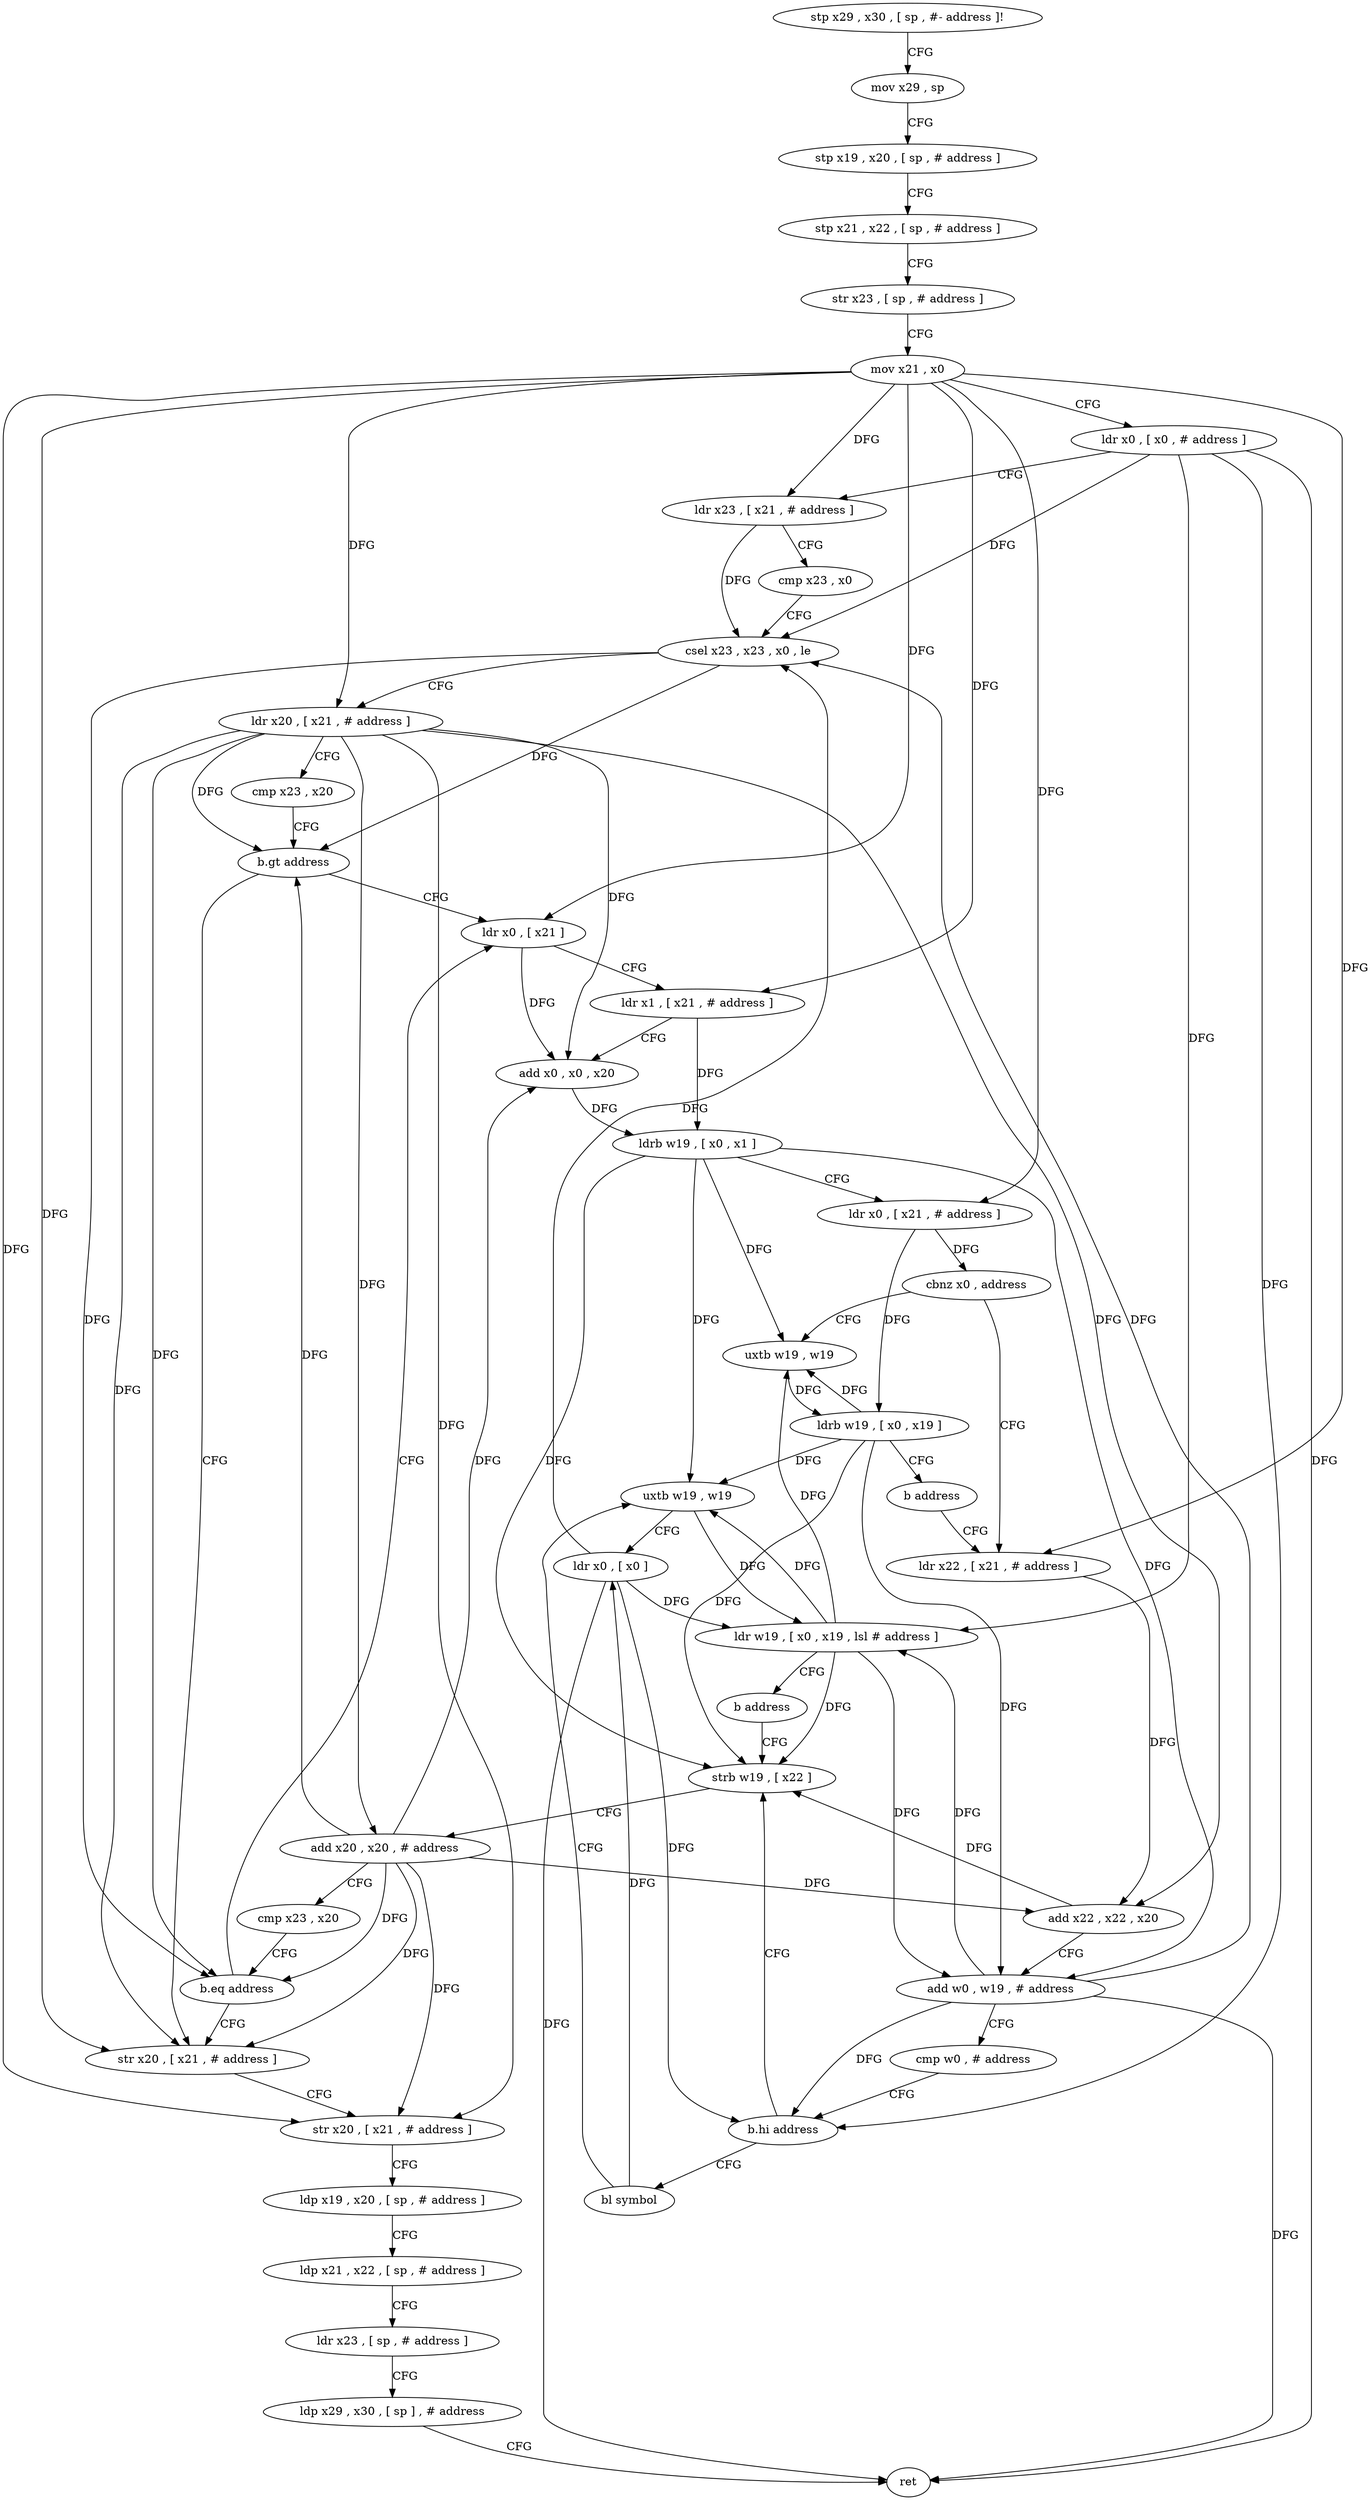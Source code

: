 digraph "func" {
"4326676" [label = "stp x29 , x30 , [ sp , #- address ]!" ]
"4326680" [label = "mov x29 , sp" ]
"4326684" [label = "stp x19 , x20 , [ sp , # address ]" ]
"4326688" [label = "stp x21 , x22 , [ sp , # address ]" ]
"4326692" [label = "str x23 , [ sp , # address ]" ]
"4326696" [label = "mov x21 , x0" ]
"4326700" [label = "ldr x0 , [ x0 , # address ]" ]
"4326704" [label = "ldr x23 , [ x21 , # address ]" ]
"4326708" [label = "cmp x23 , x0" ]
"4326712" [label = "csel x23 , x23 , x0 , le" ]
"4326716" [label = "ldr x20 , [ x21 , # address ]" ]
"4326720" [label = "cmp x23 , x20" ]
"4326724" [label = "b.gt address" ]
"4326784" [label = "ldr x0 , [ x21 ]" ]
"4326728" [label = "str x20 , [ x21 , # address ]" ]
"4326788" [label = "ldr x1 , [ x21 , # address ]" ]
"4326792" [label = "add x0 , x0 , x20" ]
"4326796" [label = "ldrb w19 , [ x0 , x1 ]" ]
"4326800" [label = "ldr x0 , [ x21 , # address ]" ]
"4326804" [label = "cbnz x0 , address" ]
"4326756" [label = "uxtb w19 , w19" ]
"4326808" [label = "ldr x22 , [ x21 , # address ]" ]
"4326732" [label = "str x20 , [ x21 , # address ]" ]
"4326736" [label = "ldp x19 , x20 , [ sp , # address ]" ]
"4326740" [label = "ldp x21 , x22 , [ sp , # address ]" ]
"4326744" [label = "ldr x23 , [ sp , # address ]" ]
"4326748" [label = "ldp x29 , x30 , [ sp ] , # address" ]
"4326752" [label = "ret" ]
"4326760" [label = "ldrb w19 , [ x0 , x19 ]" ]
"4326764" [label = "b address" ]
"4326812" [label = "add x22 , x22 , x20" ]
"4326816" [label = "add w0 , w19 , # address" ]
"4326820" [label = "cmp w0 , # address" ]
"4326824" [label = "b.hi address" ]
"4326768" [label = "strb w19 , [ x22 ]" ]
"4326828" [label = "bl symbol" ]
"4326772" [label = "add x20 , x20 , # address" ]
"4326776" [label = "cmp x23 , x20" ]
"4326780" [label = "b.eq address" ]
"4326832" [label = "uxtb w19 , w19" ]
"4326836" [label = "ldr x0 , [ x0 ]" ]
"4326840" [label = "ldr w19 , [ x0 , x19 , lsl # address ]" ]
"4326844" [label = "b address" ]
"4326676" -> "4326680" [ label = "CFG" ]
"4326680" -> "4326684" [ label = "CFG" ]
"4326684" -> "4326688" [ label = "CFG" ]
"4326688" -> "4326692" [ label = "CFG" ]
"4326692" -> "4326696" [ label = "CFG" ]
"4326696" -> "4326700" [ label = "CFG" ]
"4326696" -> "4326704" [ label = "DFG" ]
"4326696" -> "4326716" [ label = "DFG" ]
"4326696" -> "4326784" [ label = "DFG" ]
"4326696" -> "4326788" [ label = "DFG" ]
"4326696" -> "4326800" [ label = "DFG" ]
"4326696" -> "4326728" [ label = "DFG" ]
"4326696" -> "4326732" [ label = "DFG" ]
"4326696" -> "4326808" [ label = "DFG" ]
"4326700" -> "4326704" [ label = "CFG" ]
"4326700" -> "4326712" [ label = "DFG" ]
"4326700" -> "4326752" [ label = "DFG" ]
"4326700" -> "4326824" [ label = "DFG" ]
"4326700" -> "4326840" [ label = "DFG" ]
"4326704" -> "4326708" [ label = "CFG" ]
"4326704" -> "4326712" [ label = "DFG" ]
"4326708" -> "4326712" [ label = "CFG" ]
"4326712" -> "4326716" [ label = "CFG" ]
"4326712" -> "4326724" [ label = "DFG" ]
"4326712" -> "4326780" [ label = "DFG" ]
"4326716" -> "4326720" [ label = "CFG" ]
"4326716" -> "4326724" [ label = "DFG" ]
"4326716" -> "4326792" [ label = "DFG" ]
"4326716" -> "4326728" [ label = "DFG" ]
"4326716" -> "4326732" [ label = "DFG" ]
"4326716" -> "4326812" [ label = "DFG" ]
"4326716" -> "4326772" [ label = "DFG" ]
"4326716" -> "4326780" [ label = "DFG" ]
"4326720" -> "4326724" [ label = "CFG" ]
"4326724" -> "4326784" [ label = "CFG" ]
"4326724" -> "4326728" [ label = "CFG" ]
"4326784" -> "4326788" [ label = "CFG" ]
"4326784" -> "4326792" [ label = "DFG" ]
"4326728" -> "4326732" [ label = "CFG" ]
"4326788" -> "4326792" [ label = "CFG" ]
"4326788" -> "4326796" [ label = "DFG" ]
"4326792" -> "4326796" [ label = "DFG" ]
"4326796" -> "4326800" [ label = "CFG" ]
"4326796" -> "4326756" [ label = "DFG" ]
"4326796" -> "4326816" [ label = "DFG" ]
"4326796" -> "4326768" [ label = "DFG" ]
"4326796" -> "4326832" [ label = "DFG" ]
"4326800" -> "4326804" [ label = "DFG" ]
"4326800" -> "4326760" [ label = "DFG" ]
"4326804" -> "4326756" [ label = "CFG" ]
"4326804" -> "4326808" [ label = "CFG" ]
"4326756" -> "4326760" [ label = "DFG" ]
"4326808" -> "4326812" [ label = "DFG" ]
"4326732" -> "4326736" [ label = "CFG" ]
"4326736" -> "4326740" [ label = "CFG" ]
"4326740" -> "4326744" [ label = "CFG" ]
"4326744" -> "4326748" [ label = "CFG" ]
"4326748" -> "4326752" [ label = "CFG" ]
"4326760" -> "4326764" [ label = "CFG" ]
"4326760" -> "4326756" [ label = "DFG" ]
"4326760" -> "4326816" [ label = "DFG" ]
"4326760" -> "4326768" [ label = "DFG" ]
"4326760" -> "4326832" [ label = "DFG" ]
"4326764" -> "4326808" [ label = "CFG" ]
"4326812" -> "4326816" [ label = "CFG" ]
"4326812" -> "4326768" [ label = "DFG" ]
"4326816" -> "4326820" [ label = "CFG" ]
"4326816" -> "4326712" [ label = "DFG" ]
"4326816" -> "4326752" [ label = "DFG" ]
"4326816" -> "4326824" [ label = "DFG" ]
"4326816" -> "4326840" [ label = "DFG" ]
"4326820" -> "4326824" [ label = "CFG" ]
"4326824" -> "4326768" [ label = "CFG" ]
"4326824" -> "4326828" [ label = "CFG" ]
"4326768" -> "4326772" [ label = "CFG" ]
"4326828" -> "4326832" [ label = "CFG" ]
"4326828" -> "4326836" [ label = "DFG" ]
"4326772" -> "4326776" [ label = "CFG" ]
"4326772" -> "4326724" [ label = "DFG" ]
"4326772" -> "4326792" [ label = "DFG" ]
"4326772" -> "4326728" [ label = "DFG" ]
"4326772" -> "4326732" [ label = "DFG" ]
"4326772" -> "4326812" [ label = "DFG" ]
"4326772" -> "4326780" [ label = "DFG" ]
"4326776" -> "4326780" [ label = "CFG" ]
"4326780" -> "4326728" [ label = "CFG" ]
"4326780" -> "4326784" [ label = "CFG" ]
"4326832" -> "4326836" [ label = "CFG" ]
"4326832" -> "4326840" [ label = "DFG" ]
"4326836" -> "4326840" [ label = "DFG" ]
"4326836" -> "4326712" [ label = "DFG" ]
"4326836" -> "4326824" [ label = "DFG" ]
"4326836" -> "4326752" [ label = "DFG" ]
"4326840" -> "4326844" [ label = "CFG" ]
"4326840" -> "4326756" [ label = "DFG" ]
"4326840" -> "4326816" [ label = "DFG" ]
"4326840" -> "4326768" [ label = "DFG" ]
"4326840" -> "4326832" [ label = "DFG" ]
"4326844" -> "4326768" [ label = "CFG" ]
}
